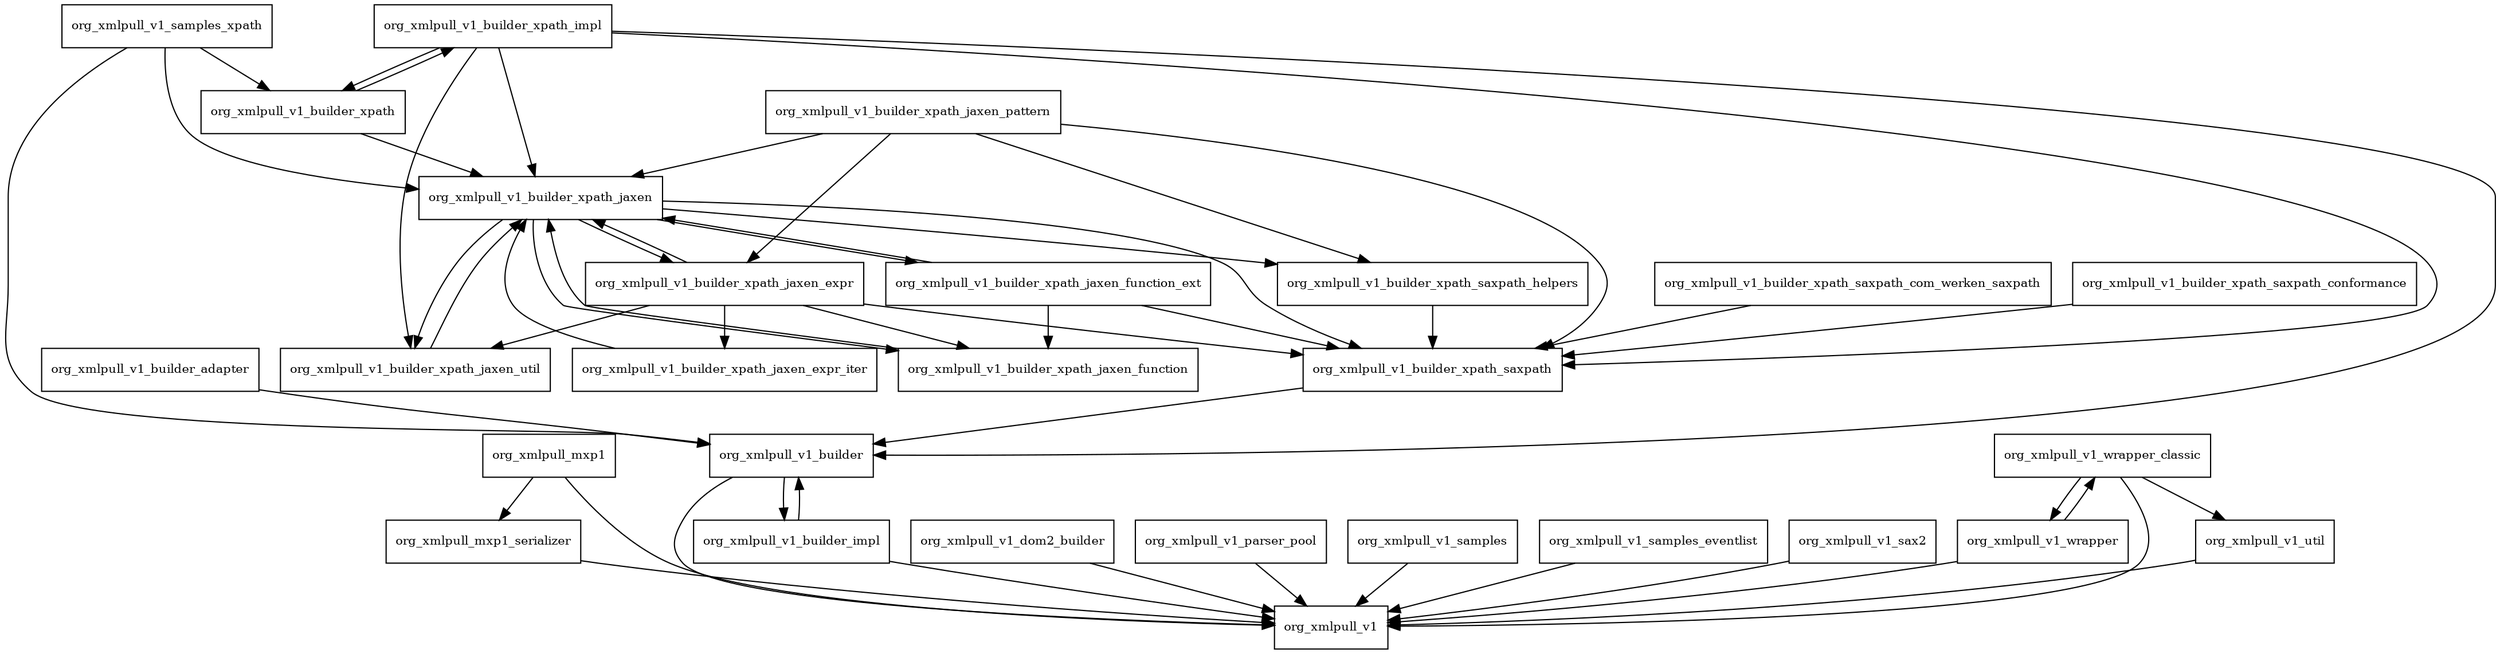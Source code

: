 digraph xpp3_1_1_6_package_dependencies {
  node [shape = box, fontsize=10.0];
  org_xmlpull_mxp1 -> org_xmlpull_mxp1_serializer;
  org_xmlpull_mxp1 -> org_xmlpull_v1;
  org_xmlpull_mxp1_serializer -> org_xmlpull_v1;
  org_xmlpull_v1_builder -> org_xmlpull_v1;
  org_xmlpull_v1_builder -> org_xmlpull_v1_builder_impl;
  org_xmlpull_v1_builder_adapter -> org_xmlpull_v1_builder;
  org_xmlpull_v1_builder_impl -> org_xmlpull_v1;
  org_xmlpull_v1_builder_impl -> org_xmlpull_v1_builder;
  org_xmlpull_v1_builder_xpath -> org_xmlpull_v1_builder_xpath_impl;
  org_xmlpull_v1_builder_xpath -> org_xmlpull_v1_builder_xpath_jaxen;
  org_xmlpull_v1_builder_xpath_impl -> org_xmlpull_v1_builder;
  org_xmlpull_v1_builder_xpath_impl -> org_xmlpull_v1_builder_xpath;
  org_xmlpull_v1_builder_xpath_impl -> org_xmlpull_v1_builder_xpath_jaxen;
  org_xmlpull_v1_builder_xpath_impl -> org_xmlpull_v1_builder_xpath_jaxen_util;
  org_xmlpull_v1_builder_xpath_impl -> org_xmlpull_v1_builder_xpath_saxpath;
  org_xmlpull_v1_builder_xpath_jaxen -> org_xmlpull_v1_builder_xpath_jaxen_expr;
  org_xmlpull_v1_builder_xpath_jaxen -> org_xmlpull_v1_builder_xpath_jaxen_function;
  org_xmlpull_v1_builder_xpath_jaxen -> org_xmlpull_v1_builder_xpath_jaxen_function_ext;
  org_xmlpull_v1_builder_xpath_jaxen -> org_xmlpull_v1_builder_xpath_jaxen_util;
  org_xmlpull_v1_builder_xpath_jaxen -> org_xmlpull_v1_builder_xpath_saxpath;
  org_xmlpull_v1_builder_xpath_jaxen -> org_xmlpull_v1_builder_xpath_saxpath_helpers;
  org_xmlpull_v1_builder_xpath_jaxen_expr -> org_xmlpull_v1_builder_xpath_jaxen;
  org_xmlpull_v1_builder_xpath_jaxen_expr -> org_xmlpull_v1_builder_xpath_jaxen_expr_iter;
  org_xmlpull_v1_builder_xpath_jaxen_expr -> org_xmlpull_v1_builder_xpath_jaxen_function;
  org_xmlpull_v1_builder_xpath_jaxen_expr -> org_xmlpull_v1_builder_xpath_jaxen_util;
  org_xmlpull_v1_builder_xpath_jaxen_expr -> org_xmlpull_v1_builder_xpath_saxpath;
  org_xmlpull_v1_builder_xpath_jaxen_expr_iter -> org_xmlpull_v1_builder_xpath_jaxen;
  org_xmlpull_v1_builder_xpath_jaxen_function -> org_xmlpull_v1_builder_xpath_jaxen;
  org_xmlpull_v1_builder_xpath_jaxen_function_ext -> org_xmlpull_v1_builder_xpath_jaxen;
  org_xmlpull_v1_builder_xpath_jaxen_function_ext -> org_xmlpull_v1_builder_xpath_jaxen_function;
  org_xmlpull_v1_builder_xpath_jaxen_function_ext -> org_xmlpull_v1_builder_xpath_saxpath;
  org_xmlpull_v1_builder_xpath_jaxen_pattern -> org_xmlpull_v1_builder_xpath_jaxen;
  org_xmlpull_v1_builder_xpath_jaxen_pattern -> org_xmlpull_v1_builder_xpath_jaxen_expr;
  org_xmlpull_v1_builder_xpath_jaxen_pattern -> org_xmlpull_v1_builder_xpath_saxpath;
  org_xmlpull_v1_builder_xpath_jaxen_pattern -> org_xmlpull_v1_builder_xpath_saxpath_helpers;
  org_xmlpull_v1_builder_xpath_jaxen_util -> org_xmlpull_v1_builder_xpath_jaxen;
  org_xmlpull_v1_builder_xpath_saxpath -> org_xmlpull_v1_builder;
  org_xmlpull_v1_builder_xpath_saxpath_com_werken_saxpath -> org_xmlpull_v1_builder_xpath_saxpath;
  org_xmlpull_v1_builder_xpath_saxpath_conformance -> org_xmlpull_v1_builder_xpath_saxpath;
  org_xmlpull_v1_builder_xpath_saxpath_helpers -> org_xmlpull_v1_builder_xpath_saxpath;
  org_xmlpull_v1_dom2_builder -> org_xmlpull_v1;
  org_xmlpull_v1_parser_pool -> org_xmlpull_v1;
  org_xmlpull_v1_samples -> org_xmlpull_v1;
  org_xmlpull_v1_samples_eventlist -> org_xmlpull_v1;
  org_xmlpull_v1_samples_xpath -> org_xmlpull_v1_builder;
  org_xmlpull_v1_samples_xpath -> org_xmlpull_v1_builder_xpath;
  org_xmlpull_v1_samples_xpath -> org_xmlpull_v1_builder_xpath_jaxen;
  org_xmlpull_v1_sax2 -> org_xmlpull_v1;
  org_xmlpull_v1_util -> org_xmlpull_v1;
  org_xmlpull_v1_wrapper -> org_xmlpull_v1;
  org_xmlpull_v1_wrapper -> org_xmlpull_v1_wrapper_classic;
  org_xmlpull_v1_wrapper_classic -> org_xmlpull_v1;
  org_xmlpull_v1_wrapper_classic -> org_xmlpull_v1_util;
  org_xmlpull_v1_wrapper_classic -> org_xmlpull_v1_wrapper;
}
